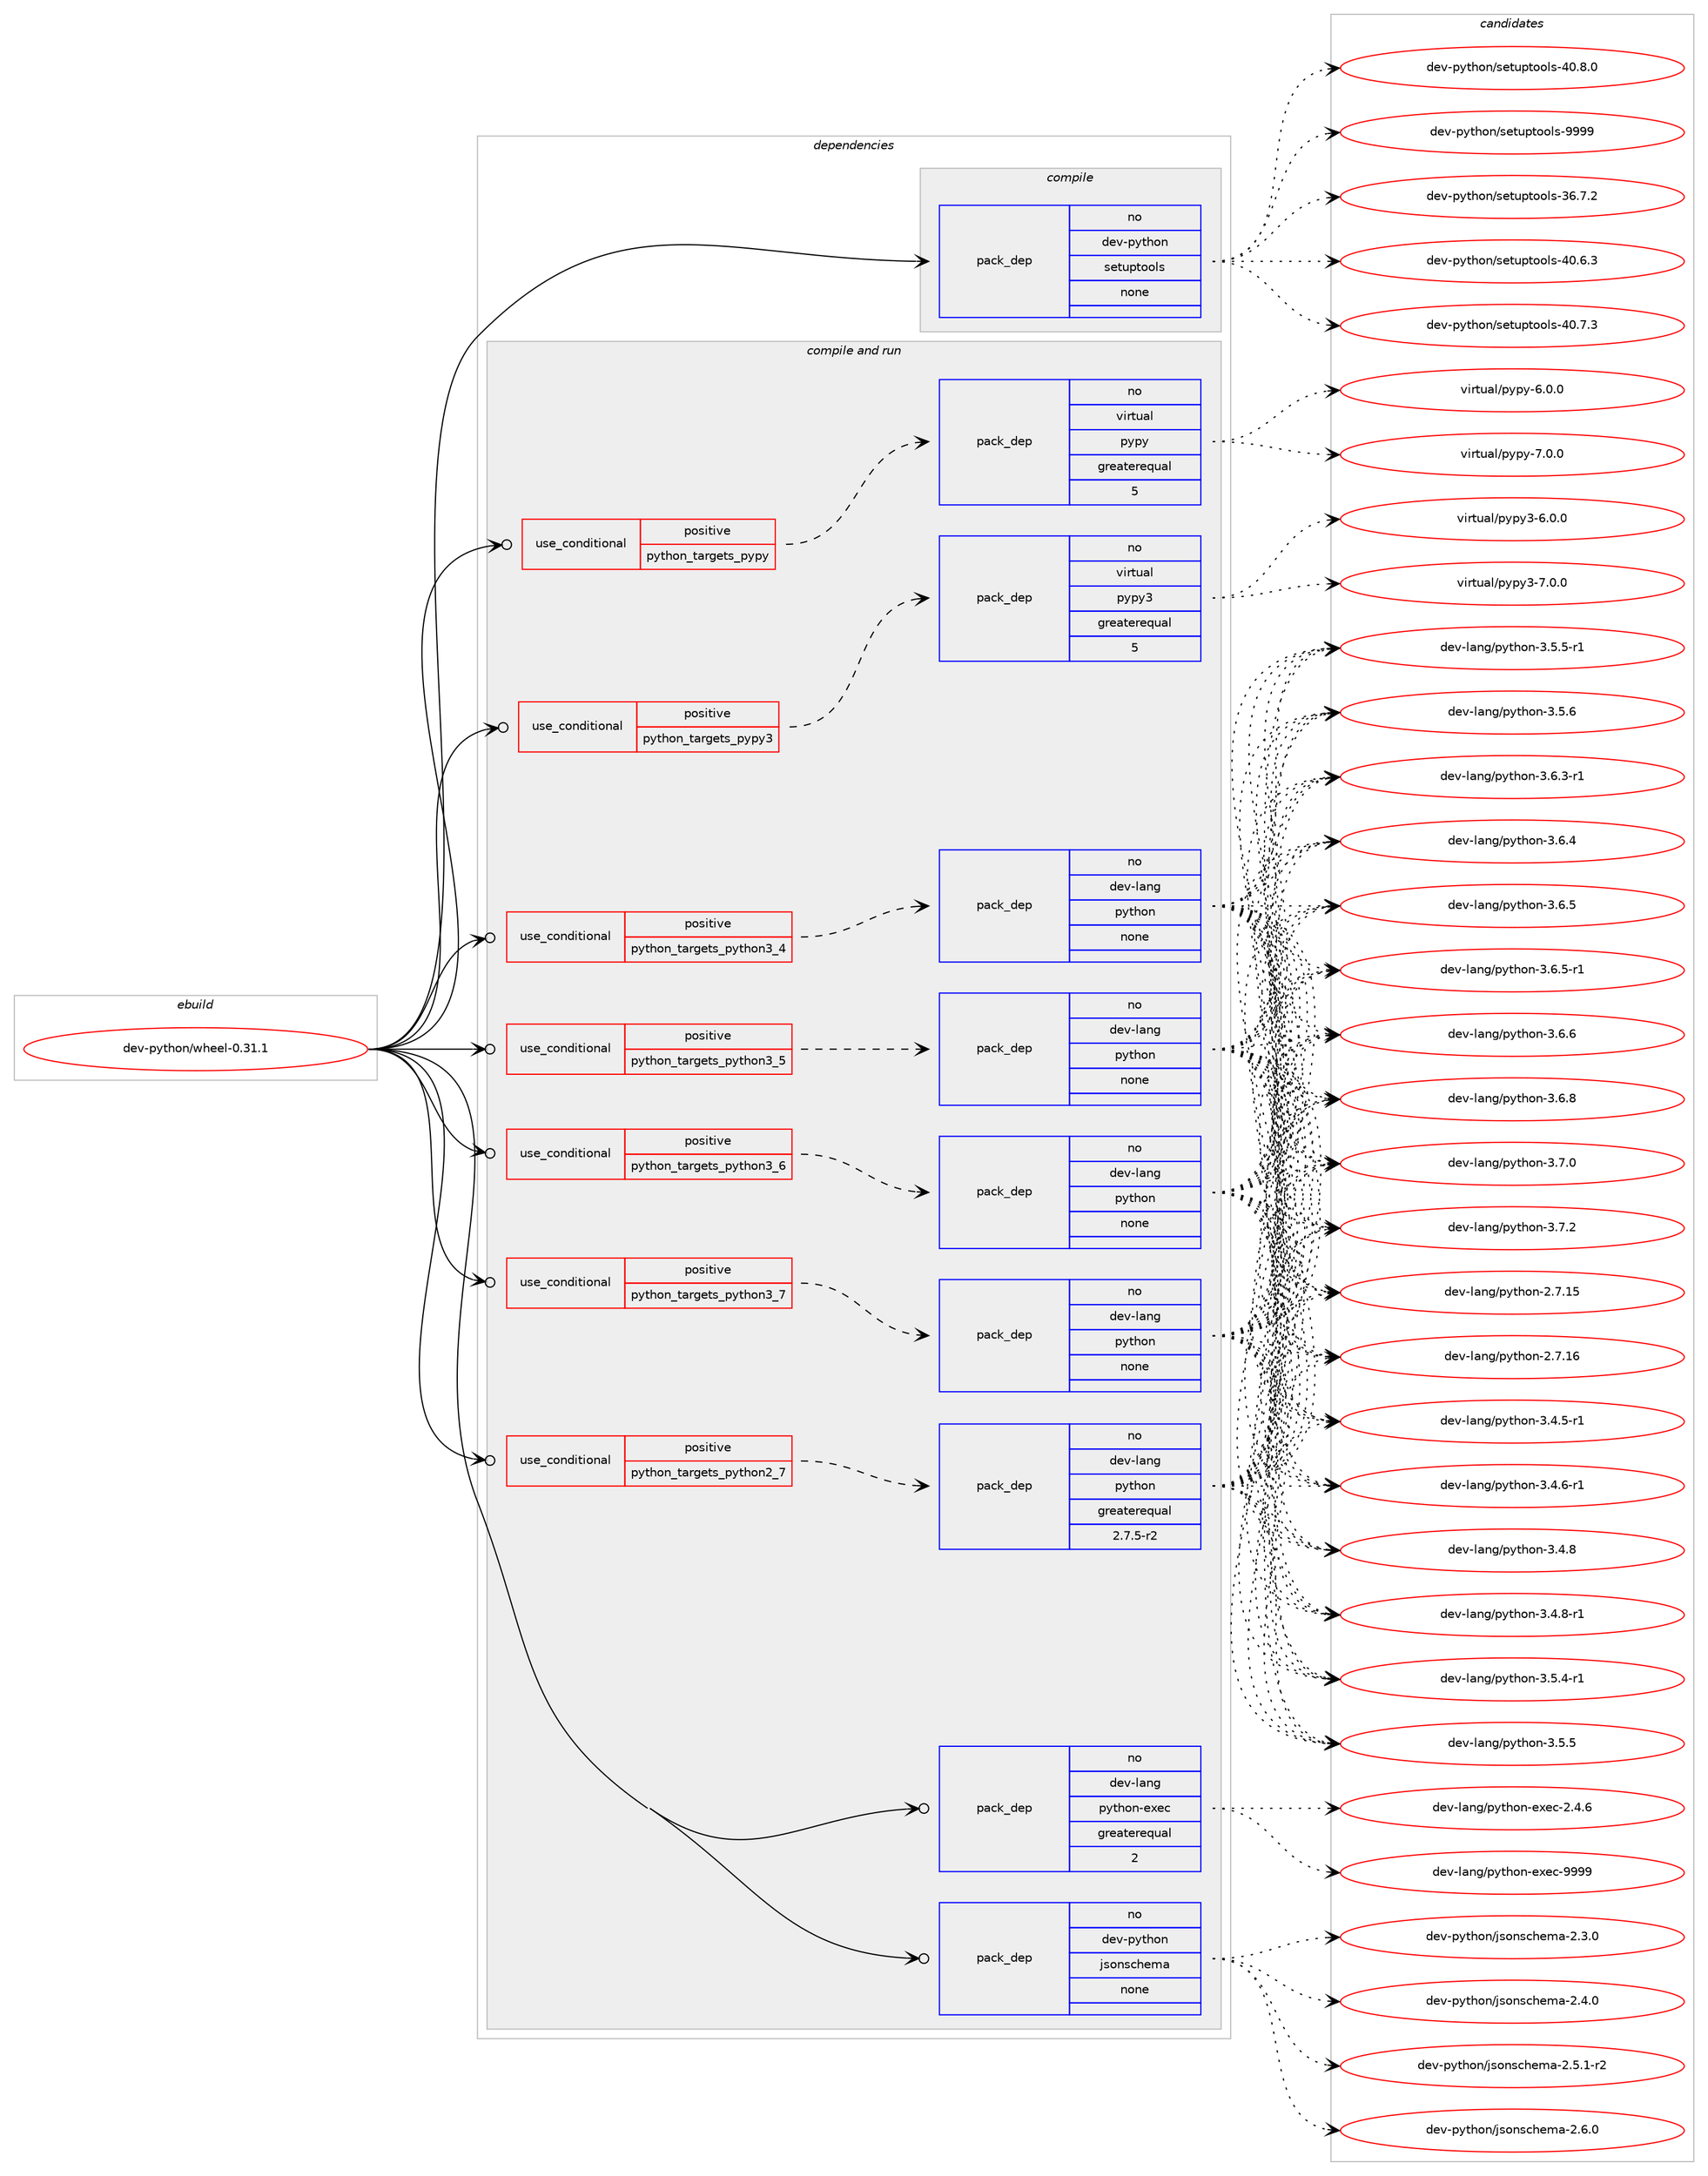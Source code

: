 digraph prolog {

# *************
# Graph options
# *************

newrank=true;
concentrate=true;
compound=true;
graph [rankdir=LR,fontname=Helvetica,fontsize=10,ranksep=1.5];#, ranksep=2.5, nodesep=0.2];
edge  [arrowhead=vee];
node  [fontname=Helvetica,fontsize=10];

# **********
# The ebuild
# **********

subgraph cluster_leftcol {
color=gray;
rank=same;
label=<<i>ebuild</i>>;
id [label="dev-python/wheel-0.31.1", color=red, width=4, href="../dev-python/wheel-0.31.1.svg"];
}

# ****************
# The dependencies
# ****************

subgraph cluster_midcol {
color=gray;
label=<<i>dependencies</i>>;
subgraph cluster_compile {
fillcolor="#eeeeee";
style=filled;
label=<<i>compile</i>>;
subgraph pack1037770 {
dependency1447944 [label=<<TABLE BORDER="0" CELLBORDER="1" CELLSPACING="0" CELLPADDING="4" WIDTH="220"><TR><TD ROWSPAN="6" CELLPADDING="30">pack_dep</TD></TR><TR><TD WIDTH="110">no</TD></TR><TR><TD>dev-python</TD></TR><TR><TD>setuptools</TD></TR><TR><TD>none</TD></TR><TR><TD></TD></TR></TABLE>>, shape=none, color=blue];
}
id:e -> dependency1447944:w [weight=20,style="solid",arrowhead="vee"];
}
subgraph cluster_compileandrun {
fillcolor="#eeeeee";
style=filled;
label=<<i>compile and run</i>>;
subgraph cond386804 {
dependency1447945 [label=<<TABLE BORDER="0" CELLBORDER="1" CELLSPACING="0" CELLPADDING="4"><TR><TD ROWSPAN="3" CELLPADDING="10">use_conditional</TD></TR><TR><TD>positive</TD></TR><TR><TD>python_targets_pypy</TD></TR></TABLE>>, shape=none, color=red];
subgraph pack1037771 {
dependency1447946 [label=<<TABLE BORDER="0" CELLBORDER="1" CELLSPACING="0" CELLPADDING="4" WIDTH="220"><TR><TD ROWSPAN="6" CELLPADDING="30">pack_dep</TD></TR><TR><TD WIDTH="110">no</TD></TR><TR><TD>virtual</TD></TR><TR><TD>pypy</TD></TR><TR><TD>greaterequal</TD></TR><TR><TD>5</TD></TR></TABLE>>, shape=none, color=blue];
}
dependency1447945:e -> dependency1447946:w [weight=20,style="dashed",arrowhead="vee"];
}
id:e -> dependency1447945:w [weight=20,style="solid",arrowhead="odotvee"];
subgraph cond386805 {
dependency1447947 [label=<<TABLE BORDER="0" CELLBORDER="1" CELLSPACING="0" CELLPADDING="4"><TR><TD ROWSPAN="3" CELLPADDING="10">use_conditional</TD></TR><TR><TD>positive</TD></TR><TR><TD>python_targets_pypy3</TD></TR></TABLE>>, shape=none, color=red];
subgraph pack1037772 {
dependency1447948 [label=<<TABLE BORDER="0" CELLBORDER="1" CELLSPACING="0" CELLPADDING="4" WIDTH="220"><TR><TD ROWSPAN="6" CELLPADDING="30">pack_dep</TD></TR><TR><TD WIDTH="110">no</TD></TR><TR><TD>virtual</TD></TR><TR><TD>pypy3</TD></TR><TR><TD>greaterequal</TD></TR><TR><TD>5</TD></TR></TABLE>>, shape=none, color=blue];
}
dependency1447947:e -> dependency1447948:w [weight=20,style="dashed",arrowhead="vee"];
}
id:e -> dependency1447947:w [weight=20,style="solid",arrowhead="odotvee"];
subgraph cond386806 {
dependency1447949 [label=<<TABLE BORDER="0" CELLBORDER="1" CELLSPACING="0" CELLPADDING="4"><TR><TD ROWSPAN="3" CELLPADDING="10">use_conditional</TD></TR><TR><TD>positive</TD></TR><TR><TD>python_targets_python2_7</TD></TR></TABLE>>, shape=none, color=red];
subgraph pack1037773 {
dependency1447950 [label=<<TABLE BORDER="0" CELLBORDER="1" CELLSPACING="0" CELLPADDING="4" WIDTH="220"><TR><TD ROWSPAN="6" CELLPADDING="30">pack_dep</TD></TR><TR><TD WIDTH="110">no</TD></TR><TR><TD>dev-lang</TD></TR><TR><TD>python</TD></TR><TR><TD>greaterequal</TD></TR><TR><TD>2.7.5-r2</TD></TR></TABLE>>, shape=none, color=blue];
}
dependency1447949:e -> dependency1447950:w [weight=20,style="dashed",arrowhead="vee"];
}
id:e -> dependency1447949:w [weight=20,style="solid",arrowhead="odotvee"];
subgraph cond386807 {
dependency1447951 [label=<<TABLE BORDER="0" CELLBORDER="1" CELLSPACING="0" CELLPADDING="4"><TR><TD ROWSPAN="3" CELLPADDING="10">use_conditional</TD></TR><TR><TD>positive</TD></TR><TR><TD>python_targets_python3_4</TD></TR></TABLE>>, shape=none, color=red];
subgraph pack1037774 {
dependency1447952 [label=<<TABLE BORDER="0" CELLBORDER="1" CELLSPACING="0" CELLPADDING="4" WIDTH="220"><TR><TD ROWSPAN="6" CELLPADDING="30">pack_dep</TD></TR><TR><TD WIDTH="110">no</TD></TR><TR><TD>dev-lang</TD></TR><TR><TD>python</TD></TR><TR><TD>none</TD></TR><TR><TD></TD></TR></TABLE>>, shape=none, color=blue];
}
dependency1447951:e -> dependency1447952:w [weight=20,style="dashed",arrowhead="vee"];
}
id:e -> dependency1447951:w [weight=20,style="solid",arrowhead="odotvee"];
subgraph cond386808 {
dependency1447953 [label=<<TABLE BORDER="0" CELLBORDER="1" CELLSPACING="0" CELLPADDING="4"><TR><TD ROWSPAN="3" CELLPADDING="10">use_conditional</TD></TR><TR><TD>positive</TD></TR><TR><TD>python_targets_python3_5</TD></TR></TABLE>>, shape=none, color=red];
subgraph pack1037775 {
dependency1447954 [label=<<TABLE BORDER="0" CELLBORDER="1" CELLSPACING="0" CELLPADDING="4" WIDTH="220"><TR><TD ROWSPAN="6" CELLPADDING="30">pack_dep</TD></TR><TR><TD WIDTH="110">no</TD></TR><TR><TD>dev-lang</TD></TR><TR><TD>python</TD></TR><TR><TD>none</TD></TR><TR><TD></TD></TR></TABLE>>, shape=none, color=blue];
}
dependency1447953:e -> dependency1447954:w [weight=20,style="dashed",arrowhead="vee"];
}
id:e -> dependency1447953:w [weight=20,style="solid",arrowhead="odotvee"];
subgraph cond386809 {
dependency1447955 [label=<<TABLE BORDER="0" CELLBORDER="1" CELLSPACING="0" CELLPADDING="4"><TR><TD ROWSPAN="3" CELLPADDING="10">use_conditional</TD></TR><TR><TD>positive</TD></TR><TR><TD>python_targets_python3_6</TD></TR></TABLE>>, shape=none, color=red];
subgraph pack1037776 {
dependency1447956 [label=<<TABLE BORDER="0" CELLBORDER="1" CELLSPACING="0" CELLPADDING="4" WIDTH="220"><TR><TD ROWSPAN="6" CELLPADDING="30">pack_dep</TD></TR><TR><TD WIDTH="110">no</TD></TR><TR><TD>dev-lang</TD></TR><TR><TD>python</TD></TR><TR><TD>none</TD></TR><TR><TD></TD></TR></TABLE>>, shape=none, color=blue];
}
dependency1447955:e -> dependency1447956:w [weight=20,style="dashed",arrowhead="vee"];
}
id:e -> dependency1447955:w [weight=20,style="solid",arrowhead="odotvee"];
subgraph cond386810 {
dependency1447957 [label=<<TABLE BORDER="0" CELLBORDER="1" CELLSPACING="0" CELLPADDING="4"><TR><TD ROWSPAN="3" CELLPADDING="10">use_conditional</TD></TR><TR><TD>positive</TD></TR><TR><TD>python_targets_python3_7</TD></TR></TABLE>>, shape=none, color=red];
subgraph pack1037777 {
dependency1447958 [label=<<TABLE BORDER="0" CELLBORDER="1" CELLSPACING="0" CELLPADDING="4" WIDTH="220"><TR><TD ROWSPAN="6" CELLPADDING="30">pack_dep</TD></TR><TR><TD WIDTH="110">no</TD></TR><TR><TD>dev-lang</TD></TR><TR><TD>python</TD></TR><TR><TD>none</TD></TR><TR><TD></TD></TR></TABLE>>, shape=none, color=blue];
}
dependency1447957:e -> dependency1447958:w [weight=20,style="dashed",arrowhead="vee"];
}
id:e -> dependency1447957:w [weight=20,style="solid",arrowhead="odotvee"];
subgraph pack1037778 {
dependency1447959 [label=<<TABLE BORDER="0" CELLBORDER="1" CELLSPACING="0" CELLPADDING="4" WIDTH="220"><TR><TD ROWSPAN="6" CELLPADDING="30">pack_dep</TD></TR><TR><TD WIDTH="110">no</TD></TR><TR><TD>dev-lang</TD></TR><TR><TD>python-exec</TD></TR><TR><TD>greaterequal</TD></TR><TR><TD>2</TD></TR></TABLE>>, shape=none, color=blue];
}
id:e -> dependency1447959:w [weight=20,style="solid",arrowhead="odotvee"];
subgraph pack1037779 {
dependency1447960 [label=<<TABLE BORDER="0" CELLBORDER="1" CELLSPACING="0" CELLPADDING="4" WIDTH="220"><TR><TD ROWSPAN="6" CELLPADDING="30">pack_dep</TD></TR><TR><TD WIDTH="110">no</TD></TR><TR><TD>dev-python</TD></TR><TR><TD>jsonschema</TD></TR><TR><TD>none</TD></TR><TR><TD></TD></TR></TABLE>>, shape=none, color=blue];
}
id:e -> dependency1447960:w [weight=20,style="solid",arrowhead="odotvee"];
}
subgraph cluster_run {
fillcolor="#eeeeee";
style=filled;
label=<<i>run</i>>;
}
}

# **************
# The candidates
# **************

subgraph cluster_choices {
rank=same;
color=gray;
label=<<i>candidates</i>>;

subgraph choice1037770 {
color=black;
nodesep=1;
choice100101118451121211161041111104711510111611711211611111110811545515446554650 [label="dev-python/setuptools-36.7.2", color=red, width=4,href="../dev-python/setuptools-36.7.2.svg"];
choice100101118451121211161041111104711510111611711211611111110811545524846544651 [label="dev-python/setuptools-40.6.3", color=red, width=4,href="../dev-python/setuptools-40.6.3.svg"];
choice100101118451121211161041111104711510111611711211611111110811545524846554651 [label="dev-python/setuptools-40.7.3", color=red, width=4,href="../dev-python/setuptools-40.7.3.svg"];
choice100101118451121211161041111104711510111611711211611111110811545524846564648 [label="dev-python/setuptools-40.8.0", color=red, width=4,href="../dev-python/setuptools-40.8.0.svg"];
choice10010111845112121116104111110471151011161171121161111111081154557575757 [label="dev-python/setuptools-9999", color=red, width=4,href="../dev-python/setuptools-9999.svg"];
dependency1447944:e -> choice100101118451121211161041111104711510111611711211611111110811545515446554650:w [style=dotted,weight="100"];
dependency1447944:e -> choice100101118451121211161041111104711510111611711211611111110811545524846544651:w [style=dotted,weight="100"];
dependency1447944:e -> choice100101118451121211161041111104711510111611711211611111110811545524846554651:w [style=dotted,weight="100"];
dependency1447944:e -> choice100101118451121211161041111104711510111611711211611111110811545524846564648:w [style=dotted,weight="100"];
dependency1447944:e -> choice10010111845112121116104111110471151011161171121161111111081154557575757:w [style=dotted,weight="100"];
}
subgraph choice1037771 {
color=black;
nodesep=1;
choice1181051141161179710847112121112121455446484648 [label="virtual/pypy-6.0.0", color=red, width=4,href="../virtual/pypy-6.0.0.svg"];
choice1181051141161179710847112121112121455546484648 [label="virtual/pypy-7.0.0", color=red, width=4,href="../virtual/pypy-7.0.0.svg"];
dependency1447946:e -> choice1181051141161179710847112121112121455446484648:w [style=dotted,weight="100"];
dependency1447946:e -> choice1181051141161179710847112121112121455546484648:w [style=dotted,weight="100"];
}
subgraph choice1037772 {
color=black;
nodesep=1;
choice118105114116117971084711212111212151455446484648 [label="virtual/pypy3-6.0.0", color=red, width=4,href="../virtual/pypy3-6.0.0.svg"];
choice118105114116117971084711212111212151455546484648 [label="virtual/pypy3-7.0.0", color=red, width=4,href="../virtual/pypy3-7.0.0.svg"];
dependency1447948:e -> choice118105114116117971084711212111212151455446484648:w [style=dotted,weight="100"];
dependency1447948:e -> choice118105114116117971084711212111212151455546484648:w [style=dotted,weight="100"];
}
subgraph choice1037773 {
color=black;
nodesep=1;
choice10010111845108971101034711212111610411111045504655464953 [label="dev-lang/python-2.7.15", color=red, width=4,href="../dev-lang/python-2.7.15.svg"];
choice10010111845108971101034711212111610411111045504655464954 [label="dev-lang/python-2.7.16", color=red, width=4,href="../dev-lang/python-2.7.16.svg"];
choice1001011184510897110103471121211161041111104551465246534511449 [label="dev-lang/python-3.4.5-r1", color=red, width=4,href="../dev-lang/python-3.4.5-r1.svg"];
choice1001011184510897110103471121211161041111104551465246544511449 [label="dev-lang/python-3.4.6-r1", color=red, width=4,href="../dev-lang/python-3.4.6-r1.svg"];
choice100101118451089711010347112121116104111110455146524656 [label="dev-lang/python-3.4.8", color=red, width=4,href="../dev-lang/python-3.4.8.svg"];
choice1001011184510897110103471121211161041111104551465246564511449 [label="dev-lang/python-3.4.8-r1", color=red, width=4,href="../dev-lang/python-3.4.8-r1.svg"];
choice1001011184510897110103471121211161041111104551465346524511449 [label="dev-lang/python-3.5.4-r1", color=red, width=4,href="../dev-lang/python-3.5.4-r1.svg"];
choice100101118451089711010347112121116104111110455146534653 [label="dev-lang/python-3.5.5", color=red, width=4,href="../dev-lang/python-3.5.5.svg"];
choice1001011184510897110103471121211161041111104551465346534511449 [label="dev-lang/python-3.5.5-r1", color=red, width=4,href="../dev-lang/python-3.5.5-r1.svg"];
choice100101118451089711010347112121116104111110455146534654 [label="dev-lang/python-3.5.6", color=red, width=4,href="../dev-lang/python-3.5.6.svg"];
choice1001011184510897110103471121211161041111104551465446514511449 [label="dev-lang/python-3.6.3-r1", color=red, width=4,href="../dev-lang/python-3.6.3-r1.svg"];
choice100101118451089711010347112121116104111110455146544652 [label="dev-lang/python-3.6.4", color=red, width=4,href="../dev-lang/python-3.6.4.svg"];
choice100101118451089711010347112121116104111110455146544653 [label="dev-lang/python-3.6.5", color=red, width=4,href="../dev-lang/python-3.6.5.svg"];
choice1001011184510897110103471121211161041111104551465446534511449 [label="dev-lang/python-3.6.5-r1", color=red, width=4,href="../dev-lang/python-3.6.5-r1.svg"];
choice100101118451089711010347112121116104111110455146544654 [label="dev-lang/python-3.6.6", color=red, width=4,href="../dev-lang/python-3.6.6.svg"];
choice100101118451089711010347112121116104111110455146544656 [label="dev-lang/python-3.6.8", color=red, width=4,href="../dev-lang/python-3.6.8.svg"];
choice100101118451089711010347112121116104111110455146554648 [label="dev-lang/python-3.7.0", color=red, width=4,href="../dev-lang/python-3.7.0.svg"];
choice100101118451089711010347112121116104111110455146554650 [label="dev-lang/python-3.7.2", color=red, width=4,href="../dev-lang/python-3.7.2.svg"];
dependency1447950:e -> choice10010111845108971101034711212111610411111045504655464953:w [style=dotted,weight="100"];
dependency1447950:e -> choice10010111845108971101034711212111610411111045504655464954:w [style=dotted,weight="100"];
dependency1447950:e -> choice1001011184510897110103471121211161041111104551465246534511449:w [style=dotted,weight="100"];
dependency1447950:e -> choice1001011184510897110103471121211161041111104551465246544511449:w [style=dotted,weight="100"];
dependency1447950:e -> choice100101118451089711010347112121116104111110455146524656:w [style=dotted,weight="100"];
dependency1447950:e -> choice1001011184510897110103471121211161041111104551465246564511449:w [style=dotted,weight="100"];
dependency1447950:e -> choice1001011184510897110103471121211161041111104551465346524511449:w [style=dotted,weight="100"];
dependency1447950:e -> choice100101118451089711010347112121116104111110455146534653:w [style=dotted,weight="100"];
dependency1447950:e -> choice1001011184510897110103471121211161041111104551465346534511449:w [style=dotted,weight="100"];
dependency1447950:e -> choice100101118451089711010347112121116104111110455146534654:w [style=dotted,weight="100"];
dependency1447950:e -> choice1001011184510897110103471121211161041111104551465446514511449:w [style=dotted,weight="100"];
dependency1447950:e -> choice100101118451089711010347112121116104111110455146544652:w [style=dotted,weight="100"];
dependency1447950:e -> choice100101118451089711010347112121116104111110455146544653:w [style=dotted,weight="100"];
dependency1447950:e -> choice1001011184510897110103471121211161041111104551465446534511449:w [style=dotted,weight="100"];
dependency1447950:e -> choice100101118451089711010347112121116104111110455146544654:w [style=dotted,weight="100"];
dependency1447950:e -> choice100101118451089711010347112121116104111110455146544656:w [style=dotted,weight="100"];
dependency1447950:e -> choice100101118451089711010347112121116104111110455146554648:w [style=dotted,weight="100"];
dependency1447950:e -> choice100101118451089711010347112121116104111110455146554650:w [style=dotted,weight="100"];
}
subgraph choice1037774 {
color=black;
nodesep=1;
choice10010111845108971101034711212111610411111045504655464953 [label="dev-lang/python-2.7.15", color=red, width=4,href="../dev-lang/python-2.7.15.svg"];
choice10010111845108971101034711212111610411111045504655464954 [label="dev-lang/python-2.7.16", color=red, width=4,href="../dev-lang/python-2.7.16.svg"];
choice1001011184510897110103471121211161041111104551465246534511449 [label="dev-lang/python-3.4.5-r1", color=red, width=4,href="../dev-lang/python-3.4.5-r1.svg"];
choice1001011184510897110103471121211161041111104551465246544511449 [label="dev-lang/python-3.4.6-r1", color=red, width=4,href="../dev-lang/python-3.4.6-r1.svg"];
choice100101118451089711010347112121116104111110455146524656 [label="dev-lang/python-3.4.8", color=red, width=4,href="../dev-lang/python-3.4.8.svg"];
choice1001011184510897110103471121211161041111104551465246564511449 [label="dev-lang/python-3.4.8-r1", color=red, width=4,href="../dev-lang/python-3.4.8-r1.svg"];
choice1001011184510897110103471121211161041111104551465346524511449 [label="dev-lang/python-3.5.4-r1", color=red, width=4,href="../dev-lang/python-3.5.4-r1.svg"];
choice100101118451089711010347112121116104111110455146534653 [label="dev-lang/python-3.5.5", color=red, width=4,href="../dev-lang/python-3.5.5.svg"];
choice1001011184510897110103471121211161041111104551465346534511449 [label="dev-lang/python-3.5.5-r1", color=red, width=4,href="../dev-lang/python-3.5.5-r1.svg"];
choice100101118451089711010347112121116104111110455146534654 [label="dev-lang/python-3.5.6", color=red, width=4,href="../dev-lang/python-3.5.6.svg"];
choice1001011184510897110103471121211161041111104551465446514511449 [label="dev-lang/python-3.6.3-r1", color=red, width=4,href="../dev-lang/python-3.6.3-r1.svg"];
choice100101118451089711010347112121116104111110455146544652 [label="dev-lang/python-3.6.4", color=red, width=4,href="../dev-lang/python-3.6.4.svg"];
choice100101118451089711010347112121116104111110455146544653 [label="dev-lang/python-3.6.5", color=red, width=4,href="../dev-lang/python-3.6.5.svg"];
choice1001011184510897110103471121211161041111104551465446534511449 [label="dev-lang/python-3.6.5-r1", color=red, width=4,href="../dev-lang/python-3.6.5-r1.svg"];
choice100101118451089711010347112121116104111110455146544654 [label="dev-lang/python-3.6.6", color=red, width=4,href="../dev-lang/python-3.6.6.svg"];
choice100101118451089711010347112121116104111110455146544656 [label="dev-lang/python-3.6.8", color=red, width=4,href="../dev-lang/python-3.6.8.svg"];
choice100101118451089711010347112121116104111110455146554648 [label="dev-lang/python-3.7.0", color=red, width=4,href="../dev-lang/python-3.7.0.svg"];
choice100101118451089711010347112121116104111110455146554650 [label="dev-lang/python-3.7.2", color=red, width=4,href="../dev-lang/python-3.7.2.svg"];
dependency1447952:e -> choice10010111845108971101034711212111610411111045504655464953:w [style=dotted,weight="100"];
dependency1447952:e -> choice10010111845108971101034711212111610411111045504655464954:w [style=dotted,weight="100"];
dependency1447952:e -> choice1001011184510897110103471121211161041111104551465246534511449:w [style=dotted,weight="100"];
dependency1447952:e -> choice1001011184510897110103471121211161041111104551465246544511449:w [style=dotted,weight="100"];
dependency1447952:e -> choice100101118451089711010347112121116104111110455146524656:w [style=dotted,weight="100"];
dependency1447952:e -> choice1001011184510897110103471121211161041111104551465246564511449:w [style=dotted,weight="100"];
dependency1447952:e -> choice1001011184510897110103471121211161041111104551465346524511449:w [style=dotted,weight="100"];
dependency1447952:e -> choice100101118451089711010347112121116104111110455146534653:w [style=dotted,weight="100"];
dependency1447952:e -> choice1001011184510897110103471121211161041111104551465346534511449:w [style=dotted,weight="100"];
dependency1447952:e -> choice100101118451089711010347112121116104111110455146534654:w [style=dotted,weight="100"];
dependency1447952:e -> choice1001011184510897110103471121211161041111104551465446514511449:w [style=dotted,weight="100"];
dependency1447952:e -> choice100101118451089711010347112121116104111110455146544652:w [style=dotted,weight="100"];
dependency1447952:e -> choice100101118451089711010347112121116104111110455146544653:w [style=dotted,weight="100"];
dependency1447952:e -> choice1001011184510897110103471121211161041111104551465446534511449:w [style=dotted,weight="100"];
dependency1447952:e -> choice100101118451089711010347112121116104111110455146544654:w [style=dotted,weight="100"];
dependency1447952:e -> choice100101118451089711010347112121116104111110455146544656:w [style=dotted,weight="100"];
dependency1447952:e -> choice100101118451089711010347112121116104111110455146554648:w [style=dotted,weight="100"];
dependency1447952:e -> choice100101118451089711010347112121116104111110455146554650:w [style=dotted,weight="100"];
}
subgraph choice1037775 {
color=black;
nodesep=1;
choice10010111845108971101034711212111610411111045504655464953 [label="dev-lang/python-2.7.15", color=red, width=4,href="../dev-lang/python-2.7.15.svg"];
choice10010111845108971101034711212111610411111045504655464954 [label="dev-lang/python-2.7.16", color=red, width=4,href="../dev-lang/python-2.7.16.svg"];
choice1001011184510897110103471121211161041111104551465246534511449 [label="dev-lang/python-3.4.5-r1", color=red, width=4,href="../dev-lang/python-3.4.5-r1.svg"];
choice1001011184510897110103471121211161041111104551465246544511449 [label="dev-lang/python-3.4.6-r1", color=red, width=4,href="../dev-lang/python-3.4.6-r1.svg"];
choice100101118451089711010347112121116104111110455146524656 [label="dev-lang/python-3.4.8", color=red, width=4,href="../dev-lang/python-3.4.8.svg"];
choice1001011184510897110103471121211161041111104551465246564511449 [label="dev-lang/python-3.4.8-r1", color=red, width=4,href="../dev-lang/python-3.4.8-r1.svg"];
choice1001011184510897110103471121211161041111104551465346524511449 [label="dev-lang/python-3.5.4-r1", color=red, width=4,href="../dev-lang/python-3.5.4-r1.svg"];
choice100101118451089711010347112121116104111110455146534653 [label="dev-lang/python-3.5.5", color=red, width=4,href="../dev-lang/python-3.5.5.svg"];
choice1001011184510897110103471121211161041111104551465346534511449 [label="dev-lang/python-3.5.5-r1", color=red, width=4,href="../dev-lang/python-3.5.5-r1.svg"];
choice100101118451089711010347112121116104111110455146534654 [label="dev-lang/python-3.5.6", color=red, width=4,href="../dev-lang/python-3.5.6.svg"];
choice1001011184510897110103471121211161041111104551465446514511449 [label="dev-lang/python-3.6.3-r1", color=red, width=4,href="../dev-lang/python-3.6.3-r1.svg"];
choice100101118451089711010347112121116104111110455146544652 [label="dev-lang/python-3.6.4", color=red, width=4,href="../dev-lang/python-3.6.4.svg"];
choice100101118451089711010347112121116104111110455146544653 [label="dev-lang/python-3.6.5", color=red, width=4,href="../dev-lang/python-3.6.5.svg"];
choice1001011184510897110103471121211161041111104551465446534511449 [label="dev-lang/python-3.6.5-r1", color=red, width=4,href="../dev-lang/python-3.6.5-r1.svg"];
choice100101118451089711010347112121116104111110455146544654 [label="dev-lang/python-3.6.6", color=red, width=4,href="../dev-lang/python-3.6.6.svg"];
choice100101118451089711010347112121116104111110455146544656 [label="dev-lang/python-3.6.8", color=red, width=4,href="../dev-lang/python-3.6.8.svg"];
choice100101118451089711010347112121116104111110455146554648 [label="dev-lang/python-3.7.0", color=red, width=4,href="../dev-lang/python-3.7.0.svg"];
choice100101118451089711010347112121116104111110455146554650 [label="dev-lang/python-3.7.2", color=red, width=4,href="../dev-lang/python-3.7.2.svg"];
dependency1447954:e -> choice10010111845108971101034711212111610411111045504655464953:w [style=dotted,weight="100"];
dependency1447954:e -> choice10010111845108971101034711212111610411111045504655464954:w [style=dotted,weight="100"];
dependency1447954:e -> choice1001011184510897110103471121211161041111104551465246534511449:w [style=dotted,weight="100"];
dependency1447954:e -> choice1001011184510897110103471121211161041111104551465246544511449:w [style=dotted,weight="100"];
dependency1447954:e -> choice100101118451089711010347112121116104111110455146524656:w [style=dotted,weight="100"];
dependency1447954:e -> choice1001011184510897110103471121211161041111104551465246564511449:w [style=dotted,weight="100"];
dependency1447954:e -> choice1001011184510897110103471121211161041111104551465346524511449:w [style=dotted,weight="100"];
dependency1447954:e -> choice100101118451089711010347112121116104111110455146534653:w [style=dotted,weight="100"];
dependency1447954:e -> choice1001011184510897110103471121211161041111104551465346534511449:w [style=dotted,weight="100"];
dependency1447954:e -> choice100101118451089711010347112121116104111110455146534654:w [style=dotted,weight="100"];
dependency1447954:e -> choice1001011184510897110103471121211161041111104551465446514511449:w [style=dotted,weight="100"];
dependency1447954:e -> choice100101118451089711010347112121116104111110455146544652:w [style=dotted,weight="100"];
dependency1447954:e -> choice100101118451089711010347112121116104111110455146544653:w [style=dotted,weight="100"];
dependency1447954:e -> choice1001011184510897110103471121211161041111104551465446534511449:w [style=dotted,weight="100"];
dependency1447954:e -> choice100101118451089711010347112121116104111110455146544654:w [style=dotted,weight="100"];
dependency1447954:e -> choice100101118451089711010347112121116104111110455146544656:w [style=dotted,weight="100"];
dependency1447954:e -> choice100101118451089711010347112121116104111110455146554648:w [style=dotted,weight="100"];
dependency1447954:e -> choice100101118451089711010347112121116104111110455146554650:w [style=dotted,weight="100"];
}
subgraph choice1037776 {
color=black;
nodesep=1;
choice10010111845108971101034711212111610411111045504655464953 [label="dev-lang/python-2.7.15", color=red, width=4,href="../dev-lang/python-2.7.15.svg"];
choice10010111845108971101034711212111610411111045504655464954 [label="dev-lang/python-2.7.16", color=red, width=4,href="../dev-lang/python-2.7.16.svg"];
choice1001011184510897110103471121211161041111104551465246534511449 [label="dev-lang/python-3.4.5-r1", color=red, width=4,href="../dev-lang/python-3.4.5-r1.svg"];
choice1001011184510897110103471121211161041111104551465246544511449 [label="dev-lang/python-3.4.6-r1", color=red, width=4,href="../dev-lang/python-3.4.6-r1.svg"];
choice100101118451089711010347112121116104111110455146524656 [label="dev-lang/python-3.4.8", color=red, width=4,href="../dev-lang/python-3.4.8.svg"];
choice1001011184510897110103471121211161041111104551465246564511449 [label="dev-lang/python-3.4.8-r1", color=red, width=4,href="../dev-lang/python-3.4.8-r1.svg"];
choice1001011184510897110103471121211161041111104551465346524511449 [label="dev-lang/python-3.5.4-r1", color=red, width=4,href="../dev-lang/python-3.5.4-r1.svg"];
choice100101118451089711010347112121116104111110455146534653 [label="dev-lang/python-3.5.5", color=red, width=4,href="../dev-lang/python-3.5.5.svg"];
choice1001011184510897110103471121211161041111104551465346534511449 [label="dev-lang/python-3.5.5-r1", color=red, width=4,href="../dev-lang/python-3.5.5-r1.svg"];
choice100101118451089711010347112121116104111110455146534654 [label="dev-lang/python-3.5.6", color=red, width=4,href="../dev-lang/python-3.5.6.svg"];
choice1001011184510897110103471121211161041111104551465446514511449 [label="dev-lang/python-3.6.3-r1", color=red, width=4,href="../dev-lang/python-3.6.3-r1.svg"];
choice100101118451089711010347112121116104111110455146544652 [label="dev-lang/python-3.6.4", color=red, width=4,href="../dev-lang/python-3.6.4.svg"];
choice100101118451089711010347112121116104111110455146544653 [label="dev-lang/python-3.6.5", color=red, width=4,href="../dev-lang/python-3.6.5.svg"];
choice1001011184510897110103471121211161041111104551465446534511449 [label="dev-lang/python-3.6.5-r1", color=red, width=4,href="../dev-lang/python-3.6.5-r1.svg"];
choice100101118451089711010347112121116104111110455146544654 [label="dev-lang/python-3.6.6", color=red, width=4,href="../dev-lang/python-3.6.6.svg"];
choice100101118451089711010347112121116104111110455146544656 [label="dev-lang/python-3.6.8", color=red, width=4,href="../dev-lang/python-3.6.8.svg"];
choice100101118451089711010347112121116104111110455146554648 [label="dev-lang/python-3.7.0", color=red, width=4,href="../dev-lang/python-3.7.0.svg"];
choice100101118451089711010347112121116104111110455146554650 [label="dev-lang/python-3.7.2", color=red, width=4,href="../dev-lang/python-3.7.2.svg"];
dependency1447956:e -> choice10010111845108971101034711212111610411111045504655464953:w [style=dotted,weight="100"];
dependency1447956:e -> choice10010111845108971101034711212111610411111045504655464954:w [style=dotted,weight="100"];
dependency1447956:e -> choice1001011184510897110103471121211161041111104551465246534511449:w [style=dotted,weight="100"];
dependency1447956:e -> choice1001011184510897110103471121211161041111104551465246544511449:w [style=dotted,weight="100"];
dependency1447956:e -> choice100101118451089711010347112121116104111110455146524656:w [style=dotted,weight="100"];
dependency1447956:e -> choice1001011184510897110103471121211161041111104551465246564511449:w [style=dotted,weight="100"];
dependency1447956:e -> choice1001011184510897110103471121211161041111104551465346524511449:w [style=dotted,weight="100"];
dependency1447956:e -> choice100101118451089711010347112121116104111110455146534653:w [style=dotted,weight="100"];
dependency1447956:e -> choice1001011184510897110103471121211161041111104551465346534511449:w [style=dotted,weight="100"];
dependency1447956:e -> choice100101118451089711010347112121116104111110455146534654:w [style=dotted,weight="100"];
dependency1447956:e -> choice1001011184510897110103471121211161041111104551465446514511449:w [style=dotted,weight="100"];
dependency1447956:e -> choice100101118451089711010347112121116104111110455146544652:w [style=dotted,weight="100"];
dependency1447956:e -> choice100101118451089711010347112121116104111110455146544653:w [style=dotted,weight="100"];
dependency1447956:e -> choice1001011184510897110103471121211161041111104551465446534511449:w [style=dotted,weight="100"];
dependency1447956:e -> choice100101118451089711010347112121116104111110455146544654:w [style=dotted,weight="100"];
dependency1447956:e -> choice100101118451089711010347112121116104111110455146544656:w [style=dotted,weight="100"];
dependency1447956:e -> choice100101118451089711010347112121116104111110455146554648:w [style=dotted,weight="100"];
dependency1447956:e -> choice100101118451089711010347112121116104111110455146554650:w [style=dotted,weight="100"];
}
subgraph choice1037777 {
color=black;
nodesep=1;
choice10010111845108971101034711212111610411111045504655464953 [label="dev-lang/python-2.7.15", color=red, width=4,href="../dev-lang/python-2.7.15.svg"];
choice10010111845108971101034711212111610411111045504655464954 [label="dev-lang/python-2.7.16", color=red, width=4,href="../dev-lang/python-2.7.16.svg"];
choice1001011184510897110103471121211161041111104551465246534511449 [label="dev-lang/python-3.4.5-r1", color=red, width=4,href="../dev-lang/python-3.4.5-r1.svg"];
choice1001011184510897110103471121211161041111104551465246544511449 [label="dev-lang/python-3.4.6-r1", color=red, width=4,href="../dev-lang/python-3.4.6-r1.svg"];
choice100101118451089711010347112121116104111110455146524656 [label="dev-lang/python-3.4.8", color=red, width=4,href="../dev-lang/python-3.4.8.svg"];
choice1001011184510897110103471121211161041111104551465246564511449 [label="dev-lang/python-3.4.8-r1", color=red, width=4,href="../dev-lang/python-3.4.8-r1.svg"];
choice1001011184510897110103471121211161041111104551465346524511449 [label="dev-lang/python-3.5.4-r1", color=red, width=4,href="../dev-lang/python-3.5.4-r1.svg"];
choice100101118451089711010347112121116104111110455146534653 [label="dev-lang/python-3.5.5", color=red, width=4,href="../dev-lang/python-3.5.5.svg"];
choice1001011184510897110103471121211161041111104551465346534511449 [label="dev-lang/python-3.5.5-r1", color=red, width=4,href="../dev-lang/python-3.5.5-r1.svg"];
choice100101118451089711010347112121116104111110455146534654 [label="dev-lang/python-3.5.6", color=red, width=4,href="../dev-lang/python-3.5.6.svg"];
choice1001011184510897110103471121211161041111104551465446514511449 [label="dev-lang/python-3.6.3-r1", color=red, width=4,href="../dev-lang/python-3.6.3-r1.svg"];
choice100101118451089711010347112121116104111110455146544652 [label="dev-lang/python-3.6.4", color=red, width=4,href="../dev-lang/python-3.6.4.svg"];
choice100101118451089711010347112121116104111110455146544653 [label="dev-lang/python-3.6.5", color=red, width=4,href="../dev-lang/python-3.6.5.svg"];
choice1001011184510897110103471121211161041111104551465446534511449 [label="dev-lang/python-3.6.5-r1", color=red, width=4,href="../dev-lang/python-3.6.5-r1.svg"];
choice100101118451089711010347112121116104111110455146544654 [label="dev-lang/python-3.6.6", color=red, width=4,href="../dev-lang/python-3.6.6.svg"];
choice100101118451089711010347112121116104111110455146544656 [label="dev-lang/python-3.6.8", color=red, width=4,href="../dev-lang/python-3.6.8.svg"];
choice100101118451089711010347112121116104111110455146554648 [label="dev-lang/python-3.7.0", color=red, width=4,href="../dev-lang/python-3.7.0.svg"];
choice100101118451089711010347112121116104111110455146554650 [label="dev-lang/python-3.7.2", color=red, width=4,href="../dev-lang/python-3.7.2.svg"];
dependency1447958:e -> choice10010111845108971101034711212111610411111045504655464953:w [style=dotted,weight="100"];
dependency1447958:e -> choice10010111845108971101034711212111610411111045504655464954:w [style=dotted,weight="100"];
dependency1447958:e -> choice1001011184510897110103471121211161041111104551465246534511449:w [style=dotted,weight="100"];
dependency1447958:e -> choice1001011184510897110103471121211161041111104551465246544511449:w [style=dotted,weight="100"];
dependency1447958:e -> choice100101118451089711010347112121116104111110455146524656:w [style=dotted,weight="100"];
dependency1447958:e -> choice1001011184510897110103471121211161041111104551465246564511449:w [style=dotted,weight="100"];
dependency1447958:e -> choice1001011184510897110103471121211161041111104551465346524511449:w [style=dotted,weight="100"];
dependency1447958:e -> choice100101118451089711010347112121116104111110455146534653:w [style=dotted,weight="100"];
dependency1447958:e -> choice1001011184510897110103471121211161041111104551465346534511449:w [style=dotted,weight="100"];
dependency1447958:e -> choice100101118451089711010347112121116104111110455146534654:w [style=dotted,weight="100"];
dependency1447958:e -> choice1001011184510897110103471121211161041111104551465446514511449:w [style=dotted,weight="100"];
dependency1447958:e -> choice100101118451089711010347112121116104111110455146544652:w [style=dotted,weight="100"];
dependency1447958:e -> choice100101118451089711010347112121116104111110455146544653:w [style=dotted,weight="100"];
dependency1447958:e -> choice1001011184510897110103471121211161041111104551465446534511449:w [style=dotted,weight="100"];
dependency1447958:e -> choice100101118451089711010347112121116104111110455146544654:w [style=dotted,weight="100"];
dependency1447958:e -> choice100101118451089711010347112121116104111110455146544656:w [style=dotted,weight="100"];
dependency1447958:e -> choice100101118451089711010347112121116104111110455146554648:w [style=dotted,weight="100"];
dependency1447958:e -> choice100101118451089711010347112121116104111110455146554650:w [style=dotted,weight="100"];
}
subgraph choice1037778 {
color=black;
nodesep=1;
choice1001011184510897110103471121211161041111104510112010199455046524654 [label="dev-lang/python-exec-2.4.6", color=red, width=4,href="../dev-lang/python-exec-2.4.6.svg"];
choice10010111845108971101034711212111610411111045101120101994557575757 [label="dev-lang/python-exec-9999", color=red, width=4,href="../dev-lang/python-exec-9999.svg"];
dependency1447959:e -> choice1001011184510897110103471121211161041111104510112010199455046524654:w [style=dotted,weight="100"];
dependency1447959:e -> choice10010111845108971101034711212111610411111045101120101994557575757:w [style=dotted,weight="100"];
}
subgraph choice1037779 {
color=black;
nodesep=1;
choice10010111845112121116104111110471061151111101159910410110997455046514648 [label="dev-python/jsonschema-2.3.0", color=red, width=4,href="../dev-python/jsonschema-2.3.0.svg"];
choice10010111845112121116104111110471061151111101159910410110997455046524648 [label="dev-python/jsonschema-2.4.0", color=red, width=4,href="../dev-python/jsonschema-2.4.0.svg"];
choice100101118451121211161041111104710611511111011599104101109974550465346494511450 [label="dev-python/jsonschema-2.5.1-r2", color=red, width=4,href="../dev-python/jsonschema-2.5.1-r2.svg"];
choice10010111845112121116104111110471061151111101159910410110997455046544648 [label="dev-python/jsonschema-2.6.0", color=red, width=4,href="../dev-python/jsonschema-2.6.0.svg"];
dependency1447960:e -> choice10010111845112121116104111110471061151111101159910410110997455046514648:w [style=dotted,weight="100"];
dependency1447960:e -> choice10010111845112121116104111110471061151111101159910410110997455046524648:w [style=dotted,weight="100"];
dependency1447960:e -> choice100101118451121211161041111104710611511111011599104101109974550465346494511450:w [style=dotted,weight="100"];
dependency1447960:e -> choice10010111845112121116104111110471061151111101159910410110997455046544648:w [style=dotted,weight="100"];
}
}

}
